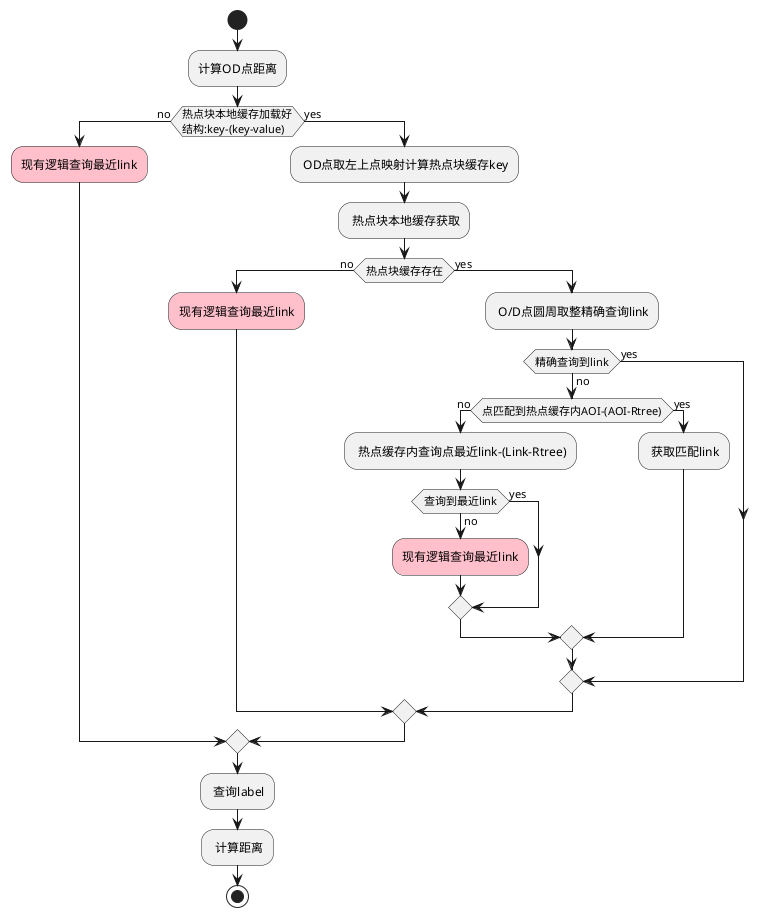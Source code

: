 @startuml
skinparam ConditionEndStyle diamond
start
:计算OD点距离;
if(热点块本地缓存加载好\n结构:key-(key-value)) then (no)
	#pink:现有逻辑查询最近link;
else (yes)
	: OD点取左上点映射计算热点块缓存key;
	: 热点块本地缓存获取;
	if (热点块缓存存在) then (no)
		#pink:现有逻辑查询最近link;
	else (yes)
		: O/D点圆周取整精确查询link;
		if (精确查询到link) then (no)
			if (点匹配到热点缓存内AOI-(AOI-Rtree)) then (no)
				: 热点缓存内查询点最近link-(Link-Rtree);
				if (查询到最近link) then (no)
					#pink:现有逻辑查询最近link;
				else (yes)

				endif;
			else (yes)
			    : 获取匹配link;
			endif;
		else (yes)

		endif
	endif
endif
: 查询label;
: 计算距离;
stop

@enduml